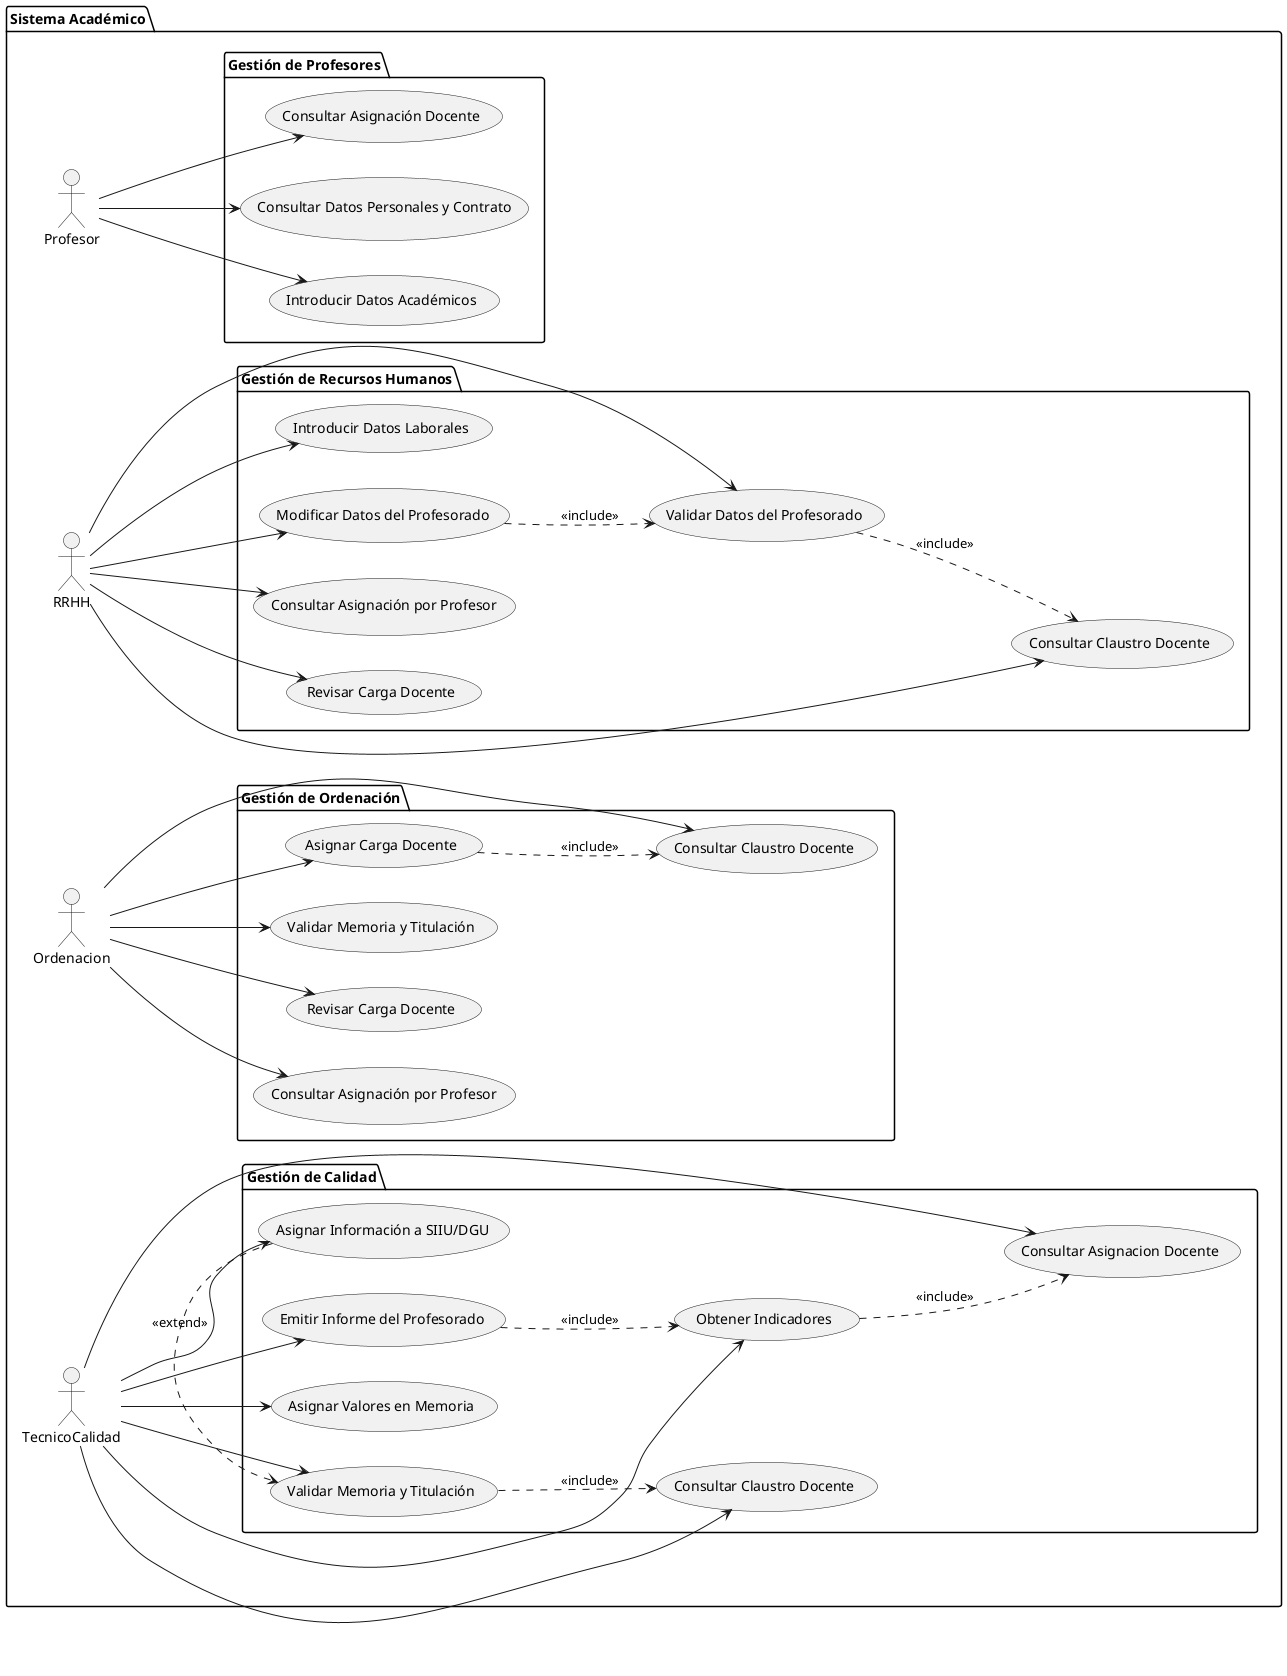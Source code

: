 @startuml
left to right direction

package "Sistema Académico" {
    package "Gestión de Profesores" {
        usecase "Introducir Datos Académicos" as IntroducirExperiencia
        usecase "Consultar Datos Personales y Contrato" as ConsultarDatosPersonales
        usecase "Consultar Asignación Docente" as ConsultarAsignaciones
    }

    package "Gestión de Recursos Humanos" {
        usecase "Validar Datos del Profesorado" as ValidarDatosRRHH
        usecase "Modificar Datos del Profesorado" as ModificarDatosRRHH
        usecase "Introducir Datos Laborales" as IntroducirContrato
        usecase "Revisar Carga Docente" as RevisarCargaRRHH
        usecase "Consultar Claustro Docente" as ConsultarClaustroRRHH
        usecase "Consultar Asignación por Profesor" as ConsultarAsignacionRRHH
    }

    package "Gestión de Ordenación" {
        usecase "Asignar Carga Docente" as AsignarCargaOrdenacion
        usecase "Consultar Claustro Docente" as ConsultarClaustroOrdenacion
        usecase "Consultar Asignación por Profesor" as ConsultarAsignacionOrdenacion
        usecase "Revisar Carga Docente" as RevisarCargaOrdenacion
        usecase "Validar Memoria y Titulación" as RevisarMemoria
    }

    package "Gestión de Calidad" {
        usecase "Consultar Claustro Docente" as ConsultarClaustroCalidad
        usecase "Consultar Asignacion Docente" as ConsultarAsignacionCalidad
        usecase "Asignar Valores en Memoria" as AsignarValoresMemoria
        usecase "Asignar Información a SIIU/DGU" as AsignarInformacion
        usecase "Validar Memoria y Titulación" as ValidarMemoria
        usecase "Obtener Indicadores" as ObtenerIndicadores
        usecase "Emitir Informe del Profesorado" as EmitirInforme
    }

    actor Profesor
    actor RRHH as RecursosHumanos
    actor Ordenacion
    actor TecnicoCalidad as Tecnico

    Profesor --> IntroducirExperiencia
    Profesor --> ConsultarDatosPersonales
    Profesor --> ConsultarAsignaciones

    RecursosHumanos --> ValidarDatosRRHH
    RecursosHumanos --> ModificarDatosRRHH
    RecursosHumanos --> IntroducirContrato
    RecursosHumanos --> RevisarCargaRRHH
    RecursosHumanos --> ConsultarClaustroRRHH
    RecursosHumanos --> ConsultarAsignacionRRHH

    Ordenacion --> AsignarCargaOrdenacion
    Ordenacion --> ConsultarClaustroOrdenacion
    Ordenacion --> ConsultarAsignacionOrdenacion
    Ordenacion --> RevisarCargaOrdenacion
    Ordenacion --> RevisarMemoria

    Tecnico --> AsignarValoresMemoria
    Tecnico --> AsignarInformacion
    Tecnico --> ValidarMemoria
    Tecnico --> ObtenerIndicadores
    Tecnico --> EmitirInforme
    Tecnico --> ConsultarClaustroCalidad
    Tecnico --> ConsultarAsignacionCalidad

    ValidarDatosRRHH ..> ConsultarClaustroRRHH : <<include>>
    ModificarDatosRRHH ..> ValidarDatosRRHH : <<include>>

    AsignarCargaOrdenacion ..> ConsultarClaustroOrdenacion : <<include>>

    ValidarMemoria ..> ConsultarClaustroCalidad : <<include>>
    EmitirInforme ..> ObtenerIndicadores : <<include>>
    ObtenerIndicadores ..> ConsultarAsignacionCalidad : <<include>>

    AsignarInformacion .> ValidarMemoria : <<extend>>
}

@enduml
